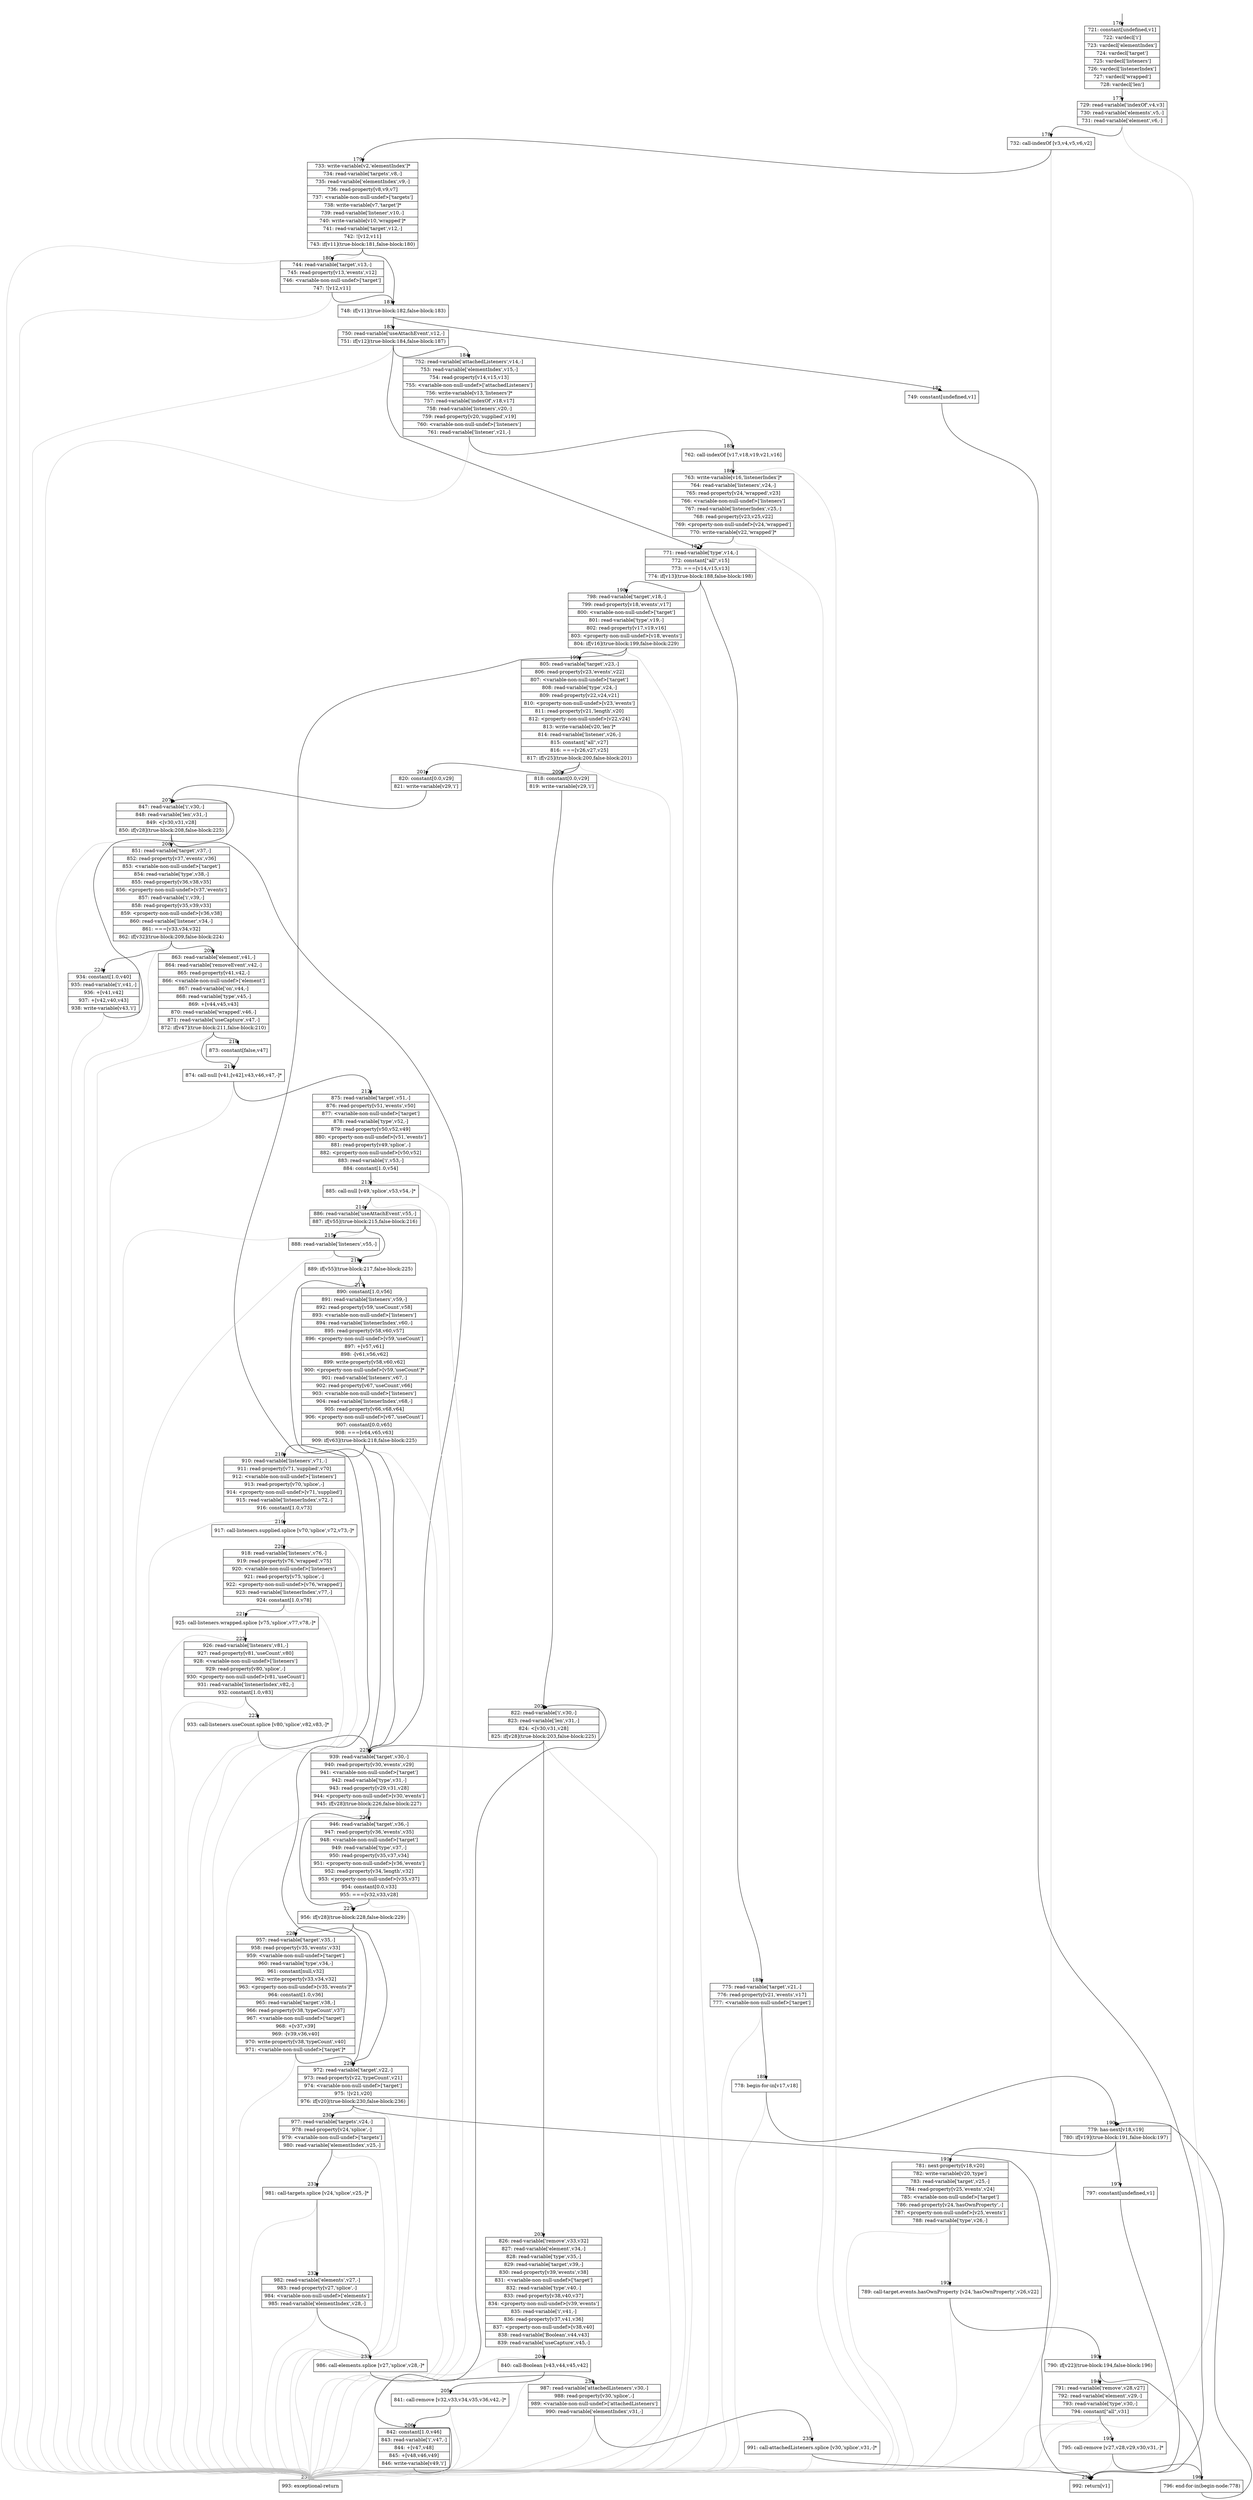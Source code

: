 digraph {
rankdir="TD"
BB_entry11[shape=none,label=""];
BB_entry11 -> BB176 [tailport=s, headport=n, headlabel="    176"]
BB176 [shape=record label="{721: constant[undefined,v1]|722: vardecl['i']|723: vardecl['elementIndex']|724: vardecl['target']|725: vardecl['listeners']|726: vardecl['listenerIndex']|727: vardecl['wrapped']|728: vardecl['len']}" ] 
BB176 -> BB177 [tailport=s, headport=n, headlabel="      177"]
BB177 [shape=record label="{729: read-variable['indexOf',v4,v3]|730: read-variable['elements',v5,-]|731: read-variable['element',v6,-]}" ] 
BB177 -> BB178 [tailport=s, headport=n, headlabel="      178"]
BB177 -> BB237 [tailport=s, headport=n, color=gray, headlabel="      237"]
BB178 [shape=record label="{732: call-indexOf [v3,v4,v5,v6,v2]}" ] 
BB178 -> BB179 [tailport=s, headport=n, headlabel="      179"]
BB178 -> BB237 [tailport=s, headport=n, color=gray]
BB179 [shape=record label="{733: write-variable[v2,'elementIndex']*|734: read-variable['targets',v8,-]|735: read-variable['elementIndex',v9,-]|736: read-property[v8,v9,v7]|737: \<variable-non-null-undef\>['targets']|738: write-variable[v7,'target']*|739: read-variable['listener',v10,-]|740: write-variable[v10,'wrapped']*|741: read-variable['target',v12,-]|742: ![v12,v11]|743: if[v11](true-block:181,false-block:180)}" ] 
BB179 -> BB181 [tailport=s, headport=n, headlabel="      181"]
BB179 -> BB180 [tailport=s, headport=n, headlabel="      180"]
BB179 -> BB237 [tailport=s, headport=n, color=gray]
BB180 [shape=record label="{744: read-variable['target',v13,-]|745: read-property[v13,'events',v12]|746: \<variable-non-null-undef\>['target']|747: ![v12,v11]}" ] 
BB180 -> BB181 [tailport=s, headport=n]
BB180 -> BB237 [tailport=s, headport=n, color=gray]
BB181 [shape=record label="{748: if[v11](true-block:182,false-block:183)}" ] 
BB181 -> BB182 [tailport=s, headport=n, headlabel="      182"]
BB181 -> BB183 [tailport=s, headport=n, headlabel="      183"]
BB182 [shape=record label="{749: constant[undefined,v1]}" ] 
BB182 -> BB236 [tailport=s, headport=n, headlabel="      236"]
BB183 [shape=record label="{750: read-variable['useAttachEvent',v12,-]|751: if[v12](true-block:184,false-block:187)}" ] 
BB183 -> BB184 [tailport=s, headport=n, headlabel="      184"]
BB183 -> BB187 [tailport=s, headport=n, headlabel="      187"]
BB183 -> BB237 [tailport=s, headport=n, color=gray]
BB184 [shape=record label="{752: read-variable['attachedListeners',v14,-]|753: read-variable['elementIndex',v15,-]|754: read-property[v14,v15,v13]|755: \<variable-non-null-undef\>['attachedListeners']|756: write-variable[v13,'listeners']*|757: read-variable['indexOf',v18,v17]|758: read-variable['listeners',v20,-]|759: read-property[v20,'supplied',v19]|760: \<variable-non-null-undef\>['listeners']|761: read-variable['listener',v21,-]}" ] 
BB184 -> BB185 [tailport=s, headport=n, headlabel="      185"]
BB184 -> BB237 [tailport=s, headport=n, color=gray]
BB185 [shape=record label="{762: call-indexOf [v17,v18,v19,v21,v16]}" ] 
BB185 -> BB186 [tailport=s, headport=n, headlabel="      186"]
BB185 -> BB237 [tailport=s, headport=n, color=gray]
BB186 [shape=record label="{763: write-variable[v16,'listenerIndex']*|764: read-variable['listeners',v24,-]|765: read-property[v24,'wrapped',v23]|766: \<variable-non-null-undef\>['listeners']|767: read-variable['listenerIndex',v25,-]|768: read-property[v23,v25,v22]|769: \<property-non-null-undef\>[v24,'wrapped']|770: write-variable[v22,'wrapped']*}" ] 
BB186 -> BB187 [tailport=s, headport=n]
BB186 -> BB237 [tailport=s, headport=n, color=gray]
BB187 [shape=record label="{771: read-variable['type',v14,-]|772: constant[\"all\",v15]|773: ===[v14,v15,v13]|774: if[v13](true-block:188,false-block:198)}" ] 
BB187 -> BB188 [tailport=s, headport=n, headlabel="      188"]
BB187 -> BB198 [tailport=s, headport=n, headlabel="      198"]
BB187 -> BB237 [tailport=s, headport=n, color=gray]
BB188 [shape=record label="{775: read-variable['target',v21,-]|776: read-property[v21,'events',v17]|777: \<variable-non-null-undef\>['target']}" ] 
BB188 -> BB189 [tailport=s, headport=n, headlabel="      189"]
BB188 -> BB237 [tailport=s, headport=n, color=gray]
BB189 [shape=record label="{778: begin-for-in[v17,v18]}" ] 
BB189 -> BB190 [tailport=s, headport=n, headlabel="      190"]
BB189 -> BB237 [tailport=s, headport=n, color=gray]
BB190 [shape=record label="{779: has-next[v18,v19]|780: if[v19](true-block:191,false-block:197)}" ] 
BB190 -> BB191 [tailport=s, headport=n, headlabel="      191"]
BB190 -> BB197 [tailport=s, headport=n, headlabel="      197"]
BB191 [shape=record label="{781: next-property[v18,v20]|782: write-variable[v20,'type']|783: read-variable['target',v25,-]|784: read-property[v25,'events',v24]|785: \<variable-non-null-undef\>['target']|786: read-property[v24,'hasOwnProperty',-]|787: \<property-non-null-undef\>[v25,'events']|788: read-variable['type',v26,-]}" ] 
BB191 -> BB192 [tailport=s, headport=n, headlabel="      192"]
BB191 -> BB237 [tailport=s, headport=n, color=gray]
BB192 [shape=record label="{789: call-target.events.hasOwnProperty [v24,'hasOwnProperty',v26,v22]}" ] 
BB192 -> BB193 [tailport=s, headport=n, headlabel="      193"]
BB192 -> BB237 [tailport=s, headport=n, color=gray]
BB193 [shape=record label="{790: if[v22](true-block:194,false-block:196)}" ] 
BB193 -> BB194 [tailport=s, headport=n, headlabel="      194"]
BB193 -> BB196 [tailport=s, headport=n, headlabel="      196"]
BB194 [shape=record label="{791: read-variable['remove',v28,v27]|792: read-variable['element',v29,-]|793: read-variable['type',v30,-]|794: constant[\"all\",v31]}" ] 
BB194 -> BB195 [tailport=s, headport=n, headlabel="      195"]
BB194 -> BB237 [tailport=s, headport=n, color=gray]
BB195 [shape=record label="{795: call-remove [v27,v28,v29,v30,v31,-]*}" ] 
BB195 -> BB196 [tailport=s, headport=n]
BB195 -> BB237 [tailport=s, headport=n, color=gray]
BB196 [shape=record label="{796: end-for-in(begin-node:778)}" ] 
BB196 -> BB190 [tailport=s, headport=n]
BB197 [shape=record label="{797: constant[undefined,v1]}" ] 
BB197 -> BB236 [tailport=s, headport=n]
BB198 [shape=record label="{798: read-variable['target',v18,-]|799: read-property[v18,'events',v17]|800: \<variable-non-null-undef\>['target']|801: read-variable['type',v19,-]|802: read-property[v17,v19,v16]|803: \<property-non-null-undef\>[v18,'events']|804: if[v16](true-block:199,false-block:229)}" ] 
BB198 -> BB199 [tailport=s, headport=n, headlabel="      199"]
BB198 -> BB229 [tailport=s, headport=n, headlabel="      229"]
BB198 -> BB237 [tailport=s, headport=n, color=gray]
BB199 [shape=record label="{805: read-variable['target',v23,-]|806: read-property[v23,'events',v22]|807: \<variable-non-null-undef\>['target']|808: read-variable['type',v24,-]|809: read-property[v22,v24,v21]|810: \<property-non-null-undef\>[v23,'events']|811: read-property[v21,'length',v20]|812: \<property-non-null-undef\>[v22,v24]|813: write-variable[v20,'len']*|814: read-variable['listener',v26,-]|815: constant[\"all\",v27]|816: ===[v26,v27,v25]|817: if[v25](true-block:200,false-block:201)}" ] 
BB199 -> BB200 [tailport=s, headport=n, headlabel="      200"]
BB199 -> BB201 [tailport=s, headport=n, headlabel="      201"]
BB199 -> BB237 [tailport=s, headport=n, color=gray]
BB200 [shape=record label="{818: constant[0.0,v29]|819: write-variable[v29,'i']}" ] 
BB200 -> BB202 [tailport=s, headport=n, headlabel="      202"]
BB201 [shape=record label="{820: constant[0.0,v29]|821: write-variable[v29,'i']}" ] 
BB201 -> BB207 [tailport=s, headport=n, headlabel="      207"]
BB202 [shape=record label="{822: read-variable['i',v30,-]|823: read-variable['len',v31,-]|824: \<[v30,v31,v28]|825: if[v28](true-block:203,false-block:225)}" ] 
BB202 -> BB203 [tailport=s, headport=n, headlabel="      203"]
BB202 -> BB225 [tailport=s, headport=n, headlabel="      225"]
BB202 -> BB237 [tailport=s, headport=n, color=gray]
BB203 [shape=record label="{826: read-variable['remove',v33,v32]|827: read-variable['element',v34,-]|828: read-variable['type',v35,-]|829: read-variable['target',v39,-]|830: read-property[v39,'events',v38]|831: \<variable-non-null-undef\>['target']|832: read-variable['type',v40,-]|833: read-property[v38,v40,v37]|834: \<property-non-null-undef\>[v39,'events']|835: read-variable['i',v41,-]|836: read-property[v37,v41,v36]|837: \<property-non-null-undef\>[v38,v40]|838: read-variable['Boolean',v44,v43]|839: read-variable['useCapture',v45,-]}" ] 
BB203 -> BB204 [tailport=s, headport=n, headlabel="      204"]
BB203 -> BB237 [tailport=s, headport=n, color=gray]
BB204 [shape=record label="{840: call-Boolean [v43,v44,v45,v42]}" ] 
BB204 -> BB205 [tailport=s, headport=n, headlabel="      205"]
BB204 -> BB237 [tailport=s, headport=n, color=gray]
BB205 [shape=record label="{841: call-remove [v32,v33,v34,v35,v36,v42,-]*}" ] 
BB205 -> BB206 [tailport=s, headport=n, headlabel="      206"]
BB205 -> BB237 [tailport=s, headport=n, color=gray]
BB206 [shape=record label="{842: constant[1.0,v46]|843: read-variable['i',v47,-]|844: +[v47,v48]|845: +[v48,v46,v49]|846: write-variable[v49,'i']}" ] 
BB206 -> BB202 [tailport=s, headport=n]
BB206 -> BB237 [tailport=s, headport=n, color=gray]
BB207 [shape=record label="{847: read-variable['i',v30,-]|848: read-variable['len',v31,-]|849: \<[v30,v31,v28]|850: if[v28](true-block:208,false-block:225)}" ] 
BB207 -> BB208 [tailport=s, headport=n, headlabel="      208"]
BB207 -> BB225 [tailport=s, headport=n]
BB207 -> BB237 [tailport=s, headport=n, color=gray]
BB208 [shape=record label="{851: read-variable['target',v37,-]|852: read-property[v37,'events',v36]|853: \<variable-non-null-undef\>['target']|854: read-variable['type',v38,-]|855: read-property[v36,v38,v35]|856: \<property-non-null-undef\>[v37,'events']|857: read-variable['i',v39,-]|858: read-property[v35,v39,v33]|859: \<property-non-null-undef\>[v36,v38]|860: read-variable['listener',v34,-]|861: ===[v33,v34,v32]|862: if[v32](true-block:209,false-block:224)}" ] 
BB208 -> BB209 [tailport=s, headport=n, headlabel="      209"]
BB208 -> BB224 [tailport=s, headport=n, headlabel="      224"]
BB208 -> BB237 [tailport=s, headport=n, color=gray]
BB209 [shape=record label="{863: read-variable['element',v41,-]|864: read-variable['removeEvent',v42,-]|865: read-property[v41,v42,-]|866: \<variable-non-null-undef\>['element']|867: read-variable['on',v44,-]|868: read-variable['type',v45,-]|869: +[v44,v45,v43]|870: read-variable['wrapped',v46,-]|871: read-variable['useCapture',v47,-]|872: if[v47](true-block:211,false-block:210)}" ] 
BB209 -> BB211 [tailport=s, headport=n, headlabel="      211"]
BB209 -> BB210 [tailport=s, headport=n, headlabel="      210"]
BB209 -> BB237 [tailport=s, headport=n, color=gray]
BB210 [shape=record label="{873: constant[false,v47]}" ] 
BB210 -> BB211 [tailport=s, headport=n]
BB211 [shape=record label="{874: call-null [v41,[v42],v43,v46,v47,-]*}" ] 
BB211 -> BB212 [tailport=s, headport=n, headlabel="      212"]
BB211 -> BB237 [tailport=s, headport=n, color=gray]
BB212 [shape=record label="{875: read-variable['target',v51,-]|876: read-property[v51,'events',v50]|877: \<variable-non-null-undef\>['target']|878: read-variable['type',v52,-]|879: read-property[v50,v52,v49]|880: \<property-non-null-undef\>[v51,'events']|881: read-property[v49,'splice',-]|882: \<property-non-null-undef\>[v50,v52]|883: read-variable['i',v53,-]|884: constant[1.0,v54]}" ] 
BB212 -> BB213 [tailport=s, headport=n, headlabel="      213"]
BB212 -> BB237 [tailport=s, headport=n, color=gray]
BB213 [shape=record label="{885: call-null [v49,'splice',v53,v54,-]*}" ] 
BB213 -> BB214 [tailport=s, headport=n, headlabel="      214"]
BB213 -> BB237 [tailport=s, headport=n, color=gray]
BB214 [shape=record label="{886: read-variable['useAttachEvent',v55,-]|887: if[v55](true-block:215,false-block:216)}" ] 
BB214 -> BB216 [tailport=s, headport=n, headlabel="      216"]
BB214 -> BB215 [tailport=s, headport=n, headlabel="      215"]
BB214 -> BB237 [tailport=s, headport=n, color=gray]
BB215 [shape=record label="{888: read-variable['listeners',v55,-]}" ] 
BB215 -> BB216 [tailport=s, headport=n]
BB215 -> BB237 [tailport=s, headport=n, color=gray]
BB216 [shape=record label="{889: if[v55](true-block:217,false-block:225)}" ] 
BB216 -> BB217 [tailport=s, headport=n, headlabel="      217"]
BB216 -> BB225 [tailport=s, headport=n]
BB217 [shape=record label="{890: constant[1.0,v56]|891: read-variable['listeners',v59,-]|892: read-property[v59,'useCount',v58]|893: \<variable-non-null-undef\>['listeners']|894: read-variable['listenerIndex',v60,-]|895: read-property[v58,v60,v57]|896: \<property-non-null-undef\>[v59,'useCount']|897: +[v57,v61]|898: -[v61,v56,v62]|899: write-property[v58,v60,v62]|900: \<property-non-null-undef\>[v59,'useCount']*|901: read-variable['listeners',v67,-]|902: read-property[v67,'useCount',v66]|903: \<variable-non-null-undef\>['listeners']|904: read-variable['listenerIndex',v68,-]|905: read-property[v66,v68,v64]|906: \<property-non-null-undef\>[v67,'useCount']|907: constant[0.0,v65]|908: ===[v64,v65,v63]|909: if[v63](true-block:218,false-block:225)}" ] 
BB217 -> BB218 [tailport=s, headport=n, headlabel="      218"]
BB217 -> BB225 [tailport=s, headport=n]
BB217 -> BB237 [tailport=s, headport=n, color=gray]
BB218 [shape=record label="{910: read-variable['listeners',v71,-]|911: read-property[v71,'supplied',v70]|912: \<variable-non-null-undef\>['listeners']|913: read-property[v70,'splice',-]|914: \<property-non-null-undef\>[v71,'supplied']|915: read-variable['listenerIndex',v72,-]|916: constant[1.0,v73]}" ] 
BB218 -> BB219 [tailport=s, headport=n, headlabel="      219"]
BB218 -> BB237 [tailport=s, headport=n, color=gray]
BB219 [shape=record label="{917: call-listeners.supplied.splice [v70,'splice',v72,v73,-]*}" ] 
BB219 -> BB220 [tailport=s, headport=n, headlabel="      220"]
BB219 -> BB237 [tailport=s, headport=n, color=gray]
BB220 [shape=record label="{918: read-variable['listeners',v76,-]|919: read-property[v76,'wrapped',v75]|920: \<variable-non-null-undef\>['listeners']|921: read-property[v75,'splice',-]|922: \<property-non-null-undef\>[v76,'wrapped']|923: read-variable['listenerIndex',v77,-]|924: constant[1.0,v78]}" ] 
BB220 -> BB221 [tailport=s, headport=n, headlabel="      221"]
BB220 -> BB237 [tailport=s, headport=n, color=gray]
BB221 [shape=record label="{925: call-listeners.wrapped.splice [v75,'splice',v77,v78,-]*}" ] 
BB221 -> BB222 [tailport=s, headport=n, headlabel="      222"]
BB221 -> BB237 [tailport=s, headport=n, color=gray]
BB222 [shape=record label="{926: read-variable['listeners',v81,-]|927: read-property[v81,'useCount',v80]|928: \<variable-non-null-undef\>['listeners']|929: read-property[v80,'splice',-]|930: \<property-non-null-undef\>[v81,'useCount']|931: read-variable['listenerIndex',v82,-]|932: constant[1.0,v83]}" ] 
BB222 -> BB223 [tailport=s, headport=n, headlabel="      223"]
BB222 -> BB237 [tailport=s, headport=n, color=gray]
BB223 [shape=record label="{933: call-listeners.useCount.splice [v80,'splice',v82,v83,-]*}" ] 
BB223 -> BB225 [tailport=s, headport=n]
BB223 -> BB237 [tailport=s, headport=n, color=gray]
BB224 [shape=record label="{934: constant[1.0,v40]|935: read-variable['i',v41,-]|936: +[v41,v42]|937: +[v42,v40,v43]|938: write-variable[v43,'i']}" ] 
BB224 -> BB207 [tailport=s, headport=n]
BB224 -> BB237 [tailport=s, headport=n, color=gray]
BB225 [shape=record label="{939: read-variable['target',v30,-]|940: read-property[v30,'events',v29]|941: \<variable-non-null-undef\>['target']|942: read-variable['type',v31,-]|943: read-property[v29,v31,v28]|944: \<property-non-null-undef\>[v30,'events']|945: if[v28](true-block:226,false-block:227)}" ] 
BB225 -> BB227 [tailport=s, headport=n, headlabel="      227"]
BB225 -> BB226 [tailport=s, headport=n, headlabel="      226"]
BB225 -> BB237 [tailport=s, headport=n, color=gray]
BB226 [shape=record label="{946: read-variable['target',v36,-]|947: read-property[v36,'events',v35]|948: \<variable-non-null-undef\>['target']|949: read-variable['type',v37,-]|950: read-property[v35,v37,v34]|951: \<property-non-null-undef\>[v36,'events']|952: read-property[v34,'length',v32]|953: \<property-non-null-undef\>[v35,v37]|954: constant[0.0,v33]|955: ===[v32,v33,v28]}" ] 
BB226 -> BB227 [tailport=s, headport=n]
BB226 -> BB237 [tailport=s, headport=n, color=gray]
BB227 [shape=record label="{956: if[v28](true-block:228,false-block:229)}" ] 
BB227 -> BB228 [tailport=s, headport=n, headlabel="      228"]
BB227 -> BB229 [tailport=s, headport=n]
BB228 [shape=record label="{957: read-variable['target',v35,-]|958: read-property[v35,'events',v33]|959: \<variable-non-null-undef\>['target']|960: read-variable['type',v34,-]|961: constant[null,v32]|962: write-property[v33,v34,v32]|963: \<property-non-null-undef\>[v35,'events']*|964: constant[1.0,v36]|965: read-variable['target',v38,-]|966: read-property[v38,'typeCount',v37]|967: \<variable-non-null-undef\>['target']|968: +[v37,v39]|969: -[v39,v36,v40]|970: write-property[v38,'typeCount',v40]|971: \<variable-non-null-undef\>['target']*}" ] 
BB228 -> BB229 [tailport=s, headport=n]
BB228 -> BB237 [tailport=s, headport=n, color=gray]
BB229 [shape=record label="{972: read-variable['target',v22,-]|973: read-property[v22,'typeCount',v21]|974: \<variable-non-null-undef\>['target']|975: ![v21,v20]|976: if[v20](true-block:230,false-block:236)}" ] 
BB229 -> BB230 [tailport=s, headport=n, headlabel="      230"]
BB229 -> BB236 [tailport=s, headport=n]
BB229 -> BB237 [tailport=s, headport=n, color=gray]
BB230 [shape=record label="{977: read-variable['targets',v24,-]|978: read-property[v24,'splice',-]|979: \<variable-non-null-undef\>['targets']|980: read-variable['elementIndex',v25,-]}" ] 
BB230 -> BB231 [tailport=s, headport=n, headlabel="      231"]
BB230 -> BB237 [tailport=s, headport=n, color=gray]
BB231 [shape=record label="{981: call-targets.splice [v24,'splice',v25,-]*}" ] 
BB231 -> BB232 [tailport=s, headport=n, headlabel="      232"]
BB231 -> BB237 [tailport=s, headport=n, color=gray]
BB232 [shape=record label="{982: read-variable['elements',v27,-]|983: read-property[v27,'splice',-]|984: \<variable-non-null-undef\>['elements']|985: read-variable['elementIndex',v28,-]}" ] 
BB232 -> BB233 [tailport=s, headport=n, headlabel="      233"]
BB232 -> BB237 [tailport=s, headport=n, color=gray]
BB233 [shape=record label="{986: call-elements.splice [v27,'splice',v28,-]*}" ] 
BB233 -> BB234 [tailport=s, headport=n, headlabel="      234"]
BB233 -> BB237 [tailport=s, headport=n, color=gray]
BB234 [shape=record label="{987: read-variable['attachedListeners',v30,-]|988: read-property[v30,'splice',-]|989: \<variable-non-null-undef\>['attachedListeners']|990: read-variable['elementIndex',v31,-]}" ] 
BB234 -> BB235 [tailport=s, headport=n, headlabel="      235"]
BB234 -> BB237 [tailport=s, headport=n, color=gray]
BB235 [shape=record label="{991: call-attachedListeners.splice [v30,'splice',v31,-]*}" ] 
BB235 -> BB236 [tailport=s, headport=n]
BB235 -> BB237 [tailport=s, headport=n, color=gray]
BB236 [shape=record label="{992: return[v1]}" ] 
BB237 [shape=record label="{993: exceptional-return}" ] 
//#$~ 534
}
